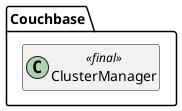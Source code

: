 @startuml
set namespaceSeparator \\
hide members
hide << alias >> circle

class Couchbase\\ClusterManager << final >>
@enduml
